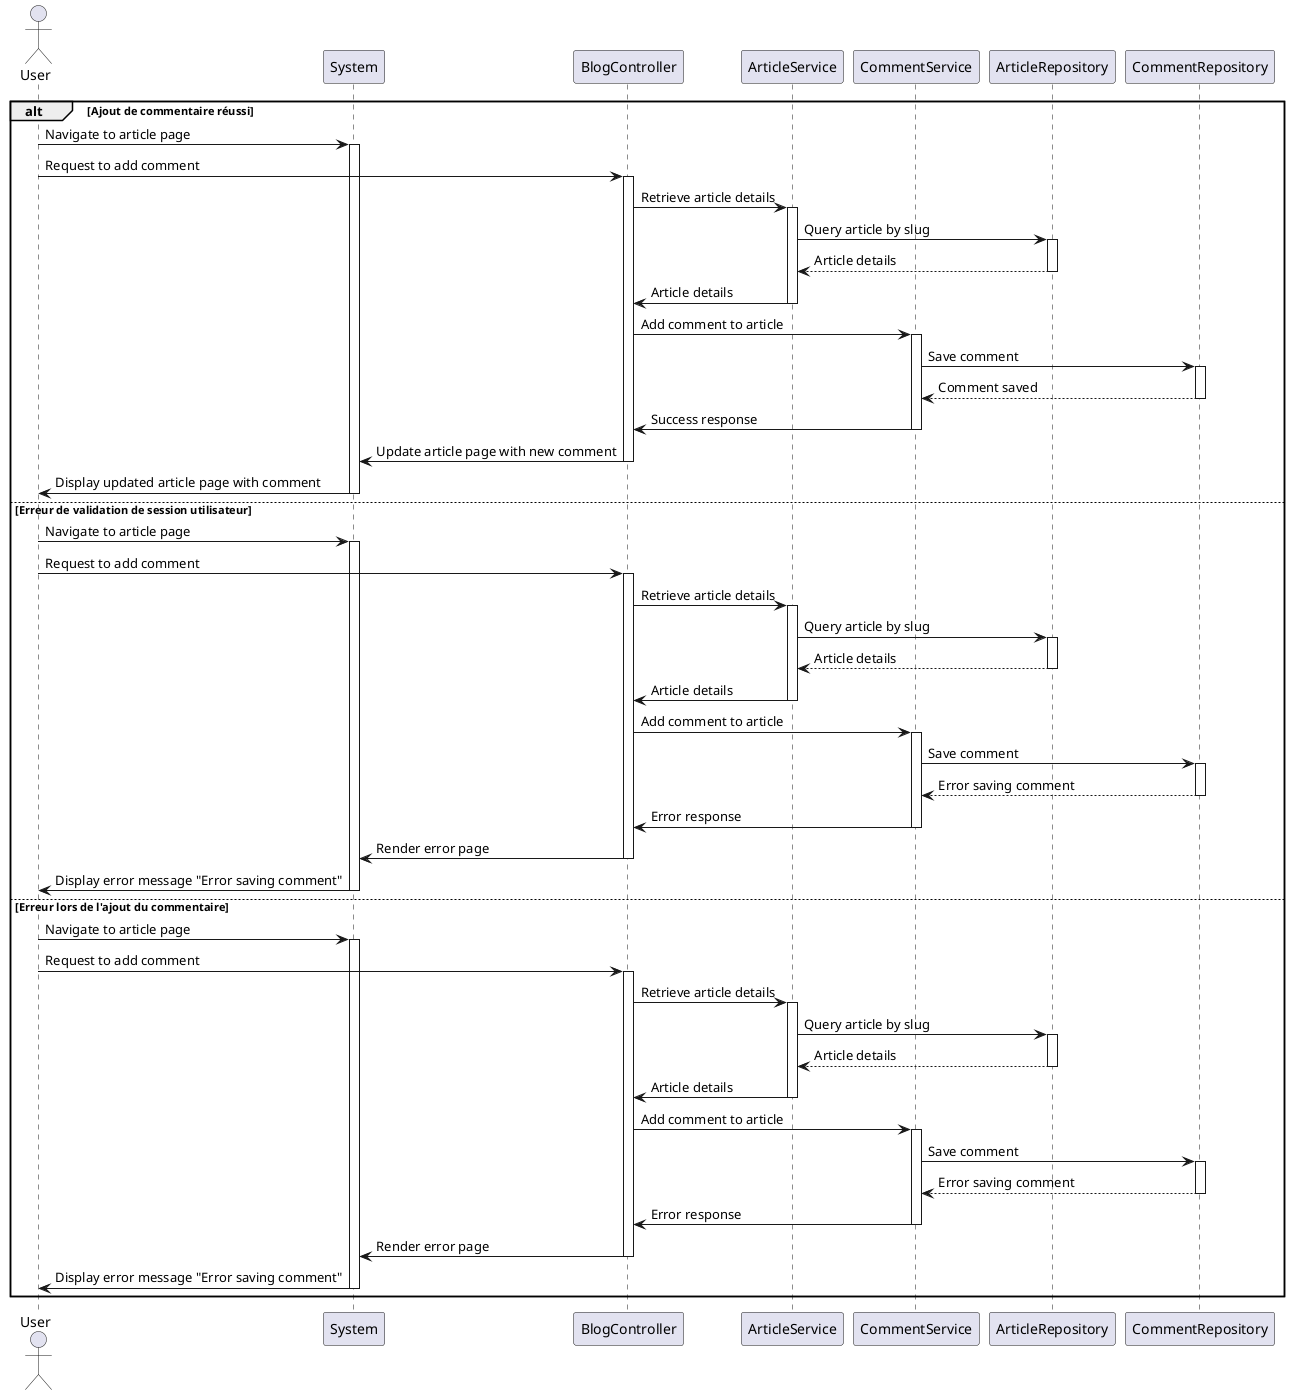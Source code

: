 @startuml

actor User as User
participant "System" as System
participant BlogController as Controller
participant ArticleService as ArticleService
participant CommentService as CommentService
participant ArticleRepository as ArticleRepo
participant CommentRepository as CommentRepo

alt Ajout de commentaire réussi
    User -> System: Navigate to article page
    activate System

    User -> Controller: Request to add comment
    activate Controller

    Controller -> ArticleService: Retrieve article details
    activate ArticleService

    ArticleService -> ArticleRepo: Query article by slug
    activate ArticleRepo
    ArticleRepo --> ArticleService: Article details
    deactivate ArticleRepo

    ArticleService -> Controller: Article details
    deactivate ArticleService

    Controller -> CommentService: Add comment to article
    activate CommentService

    CommentService -> CommentRepo: Save comment
    activate CommentRepo
    CommentRepo --> CommentService: Comment saved
    deactivate CommentRepo

    CommentService -> Controller: Success response
    deactivate CommentService

    Controller -> System: Update article page with new comment
    deactivate Controller

    System -> User: Display updated article page with comment

    deactivate System
else Erreur de validation de session utilisateur
    User -> System: Navigate to article page
    activate System

    User -> Controller: Request to add comment
    activate Controller

    Controller -> ArticleService: Retrieve article details
    activate ArticleService

    ArticleService -> ArticleRepo: Query article by slug
    activate ArticleRepo
    ArticleRepo --> ArticleService: Article details
    deactivate ArticleRepo

    ArticleService -> Controller: Article details
    deactivate ArticleService

    Controller -> CommentService: Add comment to article
    activate CommentService

    CommentService -> CommentRepo: Save comment
    activate CommentRepo
    CommentRepo --> CommentService: Error saving comment
    deactivate CommentRepo

    CommentService -> Controller: Error response
    deactivate CommentService

    Controller -> System: Render error page
    deactivate Controller

    System -> User: Display error message "Error saving comment"

    deactivate System
else Erreur lors de l'ajout du commentaire
    User -> System: Navigate to article page
    activate System

    User -> Controller: Request to add comment
    activate Controller

    Controller -> ArticleService: Retrieve article details
    activate ArticleService

    ArticleService -> ArticleRepo: Query article by slug
    activate ArticleRepo
    ArticleRepo --> ArticleService: Article details
    deactivate ArticleRepo

    ArticleService -> Controller: Article details
    deactivate ArticleService

    Controller -> CommentService: Add comment to article
    activate CommentService

    CommentService -> CommentRepo: Save comment
    activate CommentRepo
    CommentRepo --> CommentService: Error saving comment
    deactivate CommentRepo

    CommentService -> Controller: Error response
    deactivate CommentService

    Controller -> System: Render error page
    deactivate Controller

    System -> User: Display error message "Error saving comment"

    deactivate System
end

@enduml
